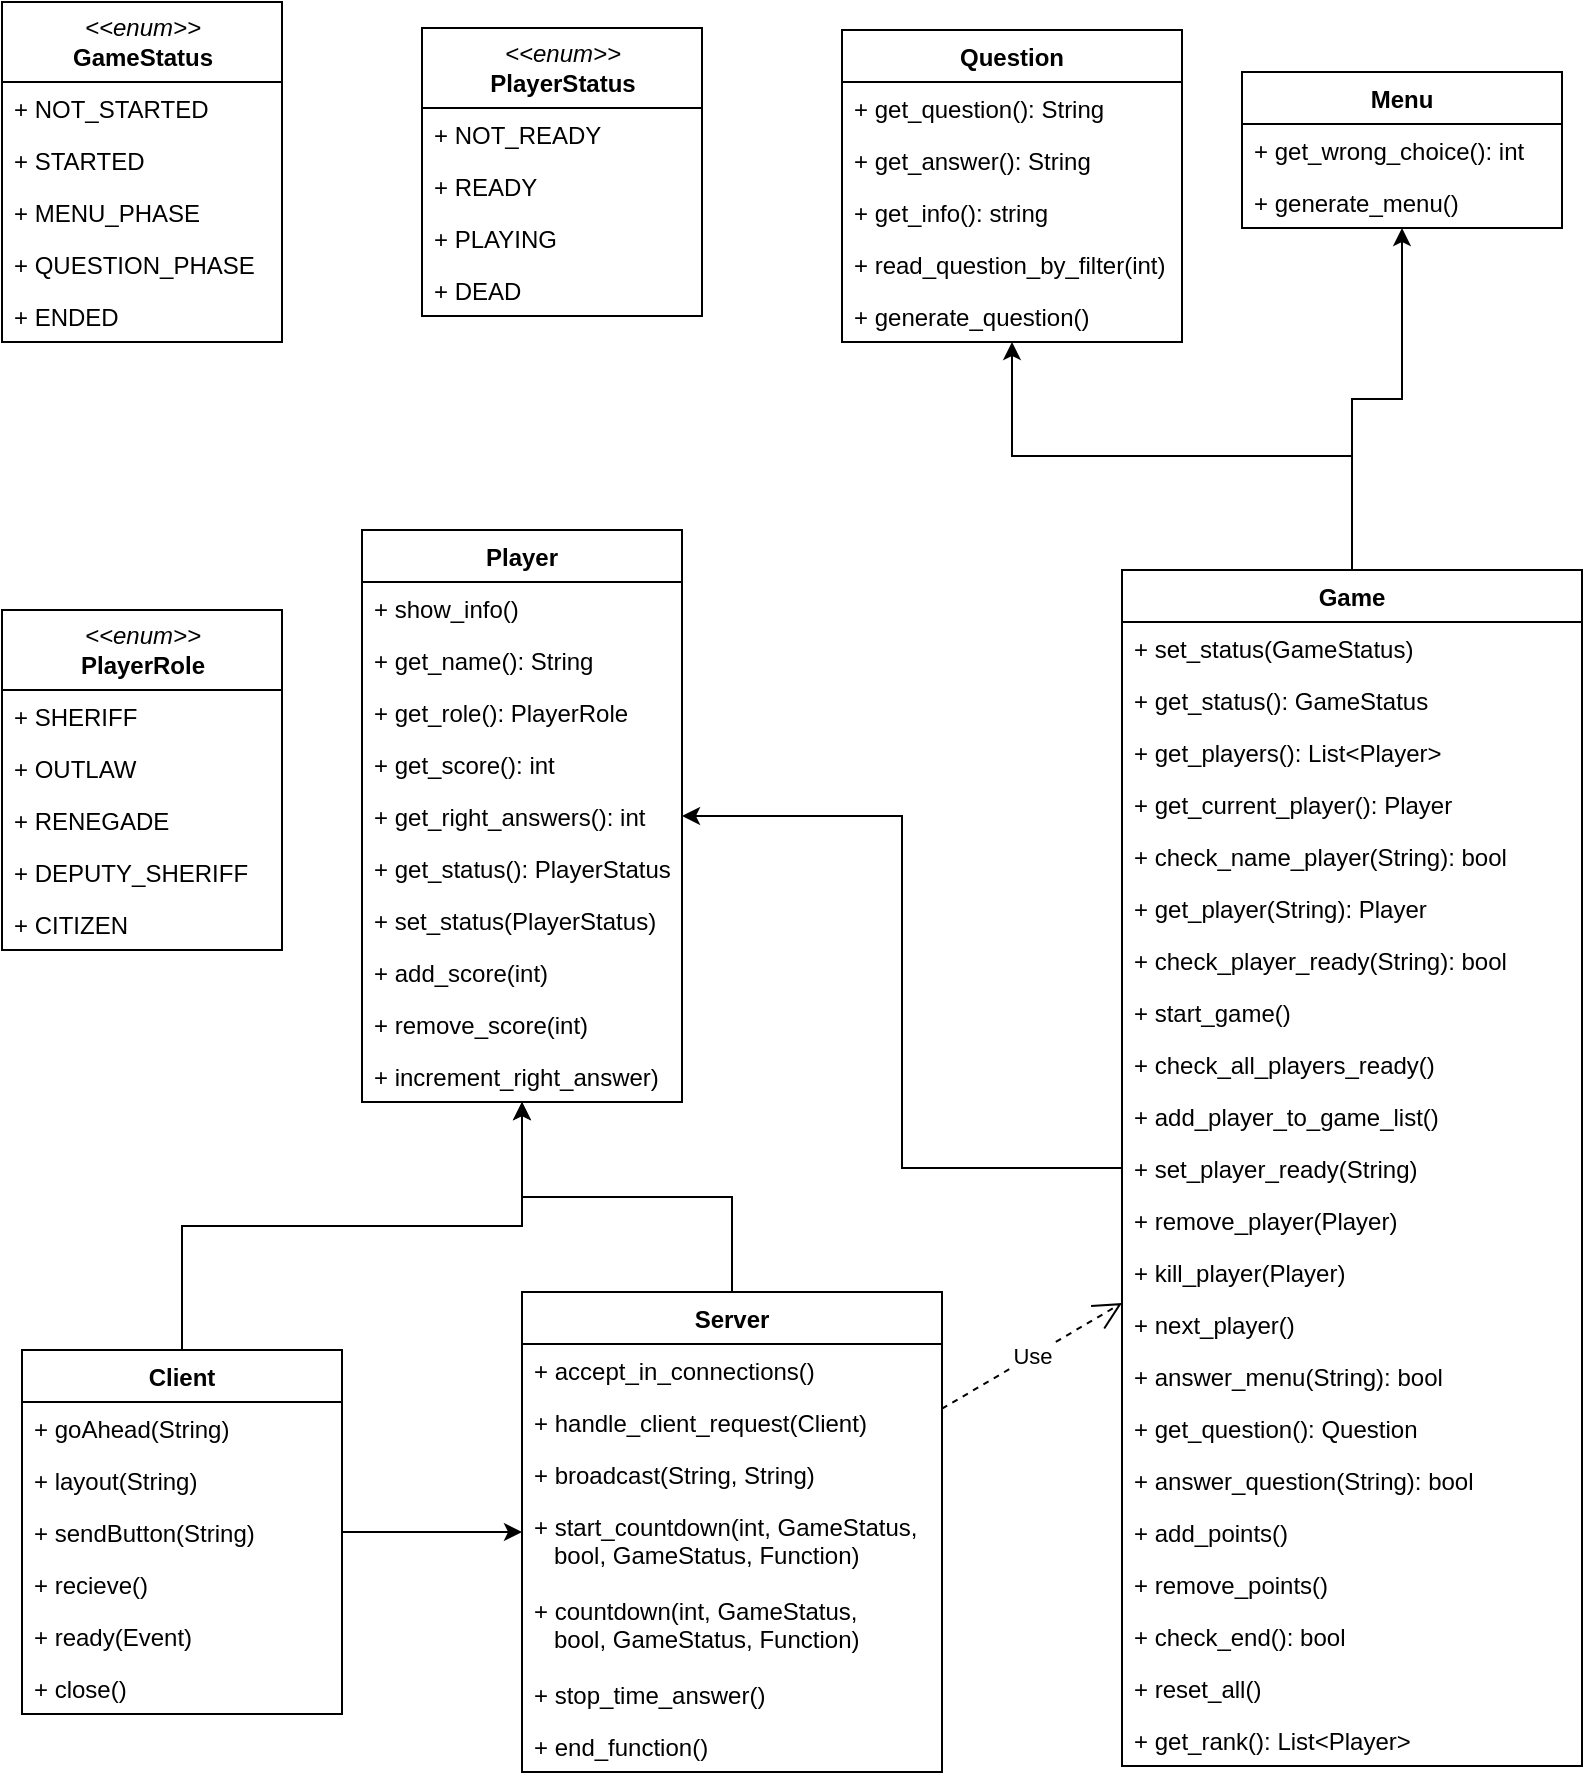 <mxfile version="14.5.1" type="device"><diagram id="mpp4cOaOvR2v5aBzE-wV" name="Page-1"><mxGraphModel dx="1186" dy="968" grid="1" gridSize="10" guides="1" tooltips="1" connect="1" arrows="1" fold="1" page="1" pageScale="1" pageWidth="827" pageHeight="1169" math="0" shadow="0"><root><mxCell id="0"/><mxCell id="1" parent="0"/><mxCell id="2EEdtZuzB5LEVM4904yJ-5" value="Question" style="swimlane;fontStyle=1;align=center;verticalAlign=top;childLayout=stackLayout;horizontal=1;startSize=26;horizontalStack=0;resizeParent=1;resizeParentMax=0;resizeLast=0;collapsible=1;marginBottom=0;" parent="1" vertex="1"><mxGeometry x="440" y="260" width="170" height="156" as="geometry"/></mxCell><mxCell id="2EEdtZuzB5LEVM4904yJ-8" value="+ get_question(): String&#10;&#10;&#10;" style="text;strokeColor=none;fillColor=none;align=left;verticalAlign=top;spacingLeft=4;spacingRight=4;overflow=hidden;rotatable=0;points=[[0,0.5],[1,0.5]];portConstraint=eastwest;" parent="2EEdtZuzB5LEVM4904yJ-5" vertex="1"><mxGeometry y="26" width="170" height="26" as="geometry"/></mxCell><mxCell id="2EEdtZuzB5LEVM4904yJ-33" value="+ get_answer(): String&#10;" style="text;strokeColor=none;fillColor=none;align=left;verticalAlign=top;spacingLeft=4;spacingRight=4;overflow=hidden;rotatable=0;points=[[0,0.5],[1,0.5]];portConstraint=eastwest;" parent="2EEdtZuzB5LEVM4904yJ-5" vertex="1"><mxGeometry y="52" width="170" height="26" as="geometry"/></mxCell><mxCell id="2EEdtZuzB5LEVM4904yJ-35" value="+ get_info(): string&#10;&#10;&#10;" style="text;strokeColor=none;fillColor=none;align=left;verticalAlign=top;spacingLeft=4;spacingRight=4;overflow=hidden;rotatable=0;points=[[0,0.5],[1,0.5]];portConstraint=eastwest;" parent="2EEdtZuzB5LEVM4904yJ-5" vertex="1"><mxGeometry y="78" width="170" height="26" as="geometry"/></mxCell><mxCell id="2EEdtZuzB5LEVM4904yJ-37" value="+ read_question_by_filter(int)&#10;" style="text;strokeColor=none;fillColor=none;align=left;verticalAlign=top;spacingLeft=4;spacingRight=4;overflow=hidden;rotatable=0;points=[[0,0.5],[1,0.5]];portConstraint=eastwest;" parent="2EEdtZuzB5LEVM4904yJ-5" vertex="1"><mxGeometry y="104" width="170" height="26" as="geometry"/></mxCell><mxCell id="2EEdtZuzB5LEVM4904yJ-39" value="+ generate_question() &#10;&#10;&#10;" style="text;strokeColor=none;fillColor=none;align=left;verticalAlign=top;spacingLeft=4;spacingRight=4;overflow=hidden;rotatable=0;points=[[0,0.5],[1,0.5]];portConstraint=eastwest;" parent="2EEdtZuzB5LEVM4904yJ-5" vertex="1"><mxGeometry y="130" width="170" height="26" as="geometry"/></mxCell><mxCell id="2EEdtZuzB5LEVM4904yJ-9" value="&lt;i&gt;&amp;lt;&amp;lt;enum&amp;gt;&amp;gt;&lt;/i&gt;&lt;br&gt;&lt;b&gt;GameStatus&lt;/b&gt;" style="swimlane;fontStyle=0;childLayout=stackLayout;horizontal=1;startSize=40;fillColor=none;horizontalStack=0;resizeParent=1;resizeParentMax=0;resizeLast=0;collapsible=1;marginBottom=0;html=1;" parent="1" vertex="1"><mxGeometry x="20" y="246" width="140" height="170" as="geometry"/></mxCell><mxCell id="2EEdtZuzB5LEVM4904yJ-10" value="+ NOT_STARTED" style="text;strokeColor=none;fillColor=none;align=left;verticalAlign=top;spacingLeft=4;spacingRight=4;overflow=hidden;rotatable=0;points=[[0,0.5],[1,0.5]];portConstraint=eastwest;" parent="2EEdtZuzB5LEVM4904yJ-9" vertex="1"><mxGeometry y="40" width="140" height="26" as="geometry"/></mxCell><mxCell id="2EEdtZuzB5LEVM4904yJ-48" value="+ STARTED" style="text;strokeColor=none;fillColor=none;align=left;verticalAlign=top;spacingLeft=4;spacingRight=4;overflow=hidden;rotatable=0;points=[[0,0.5],[1,0.5]];portConstraint=eastwest;" parent="2EEdtZuzB5LEVM4904yJ-9" vertex="1"><mxGeometry y="66" width="140" height="26" as="geometry"/></mxCell><mxCell id="2EEdtZuzB5LEVM4904yJ-11" value="+ MENU_PHASE" style="text;strokeColor=none;fillColor=none;align=left;verticalAlign=top;spacingLeft=4;spacingRight=4;overflow=hidden;rotatable=0;points=[[0,0.5],[1,0.5]];portConstraint=eastwest;" parent="2EEdtZuzB5LEVM4904yJ-9" vertex="1"><mxGeometry y="92" width="140" height="26" as="geometry"/></mxCell><mxCell id="2EEdtZuzB5LEVM4904yJ-49" value="+ QUESTION_PHASE" style="text;strokeColor=none;fillColor=none;align=left;verticalAlign=top;spacingLeft=4;spacingRight=4;overflow=hidden;rotatable=0;points=[[0,0.5],[1,0.5]];portConstraint=eastwest;" parent="2EEdtZuzB5LEVM4904yJ-9" vertex="1"><mxGeometry y="118" width="140" height="26" as="geometry"/></mxCell><mxCell id="2EEdtZuzB5LEVM4904yJ-50" value="+ ENDED" style="text;strokeColor=none;fillColor=none;align=left;verticalAlign=top;spacingLeft=4;spacingRight=4;overflow=hidden;rotatable=0;points=[[0,0.5],[1,0.5]];portConstraint=eastwest;" parent="2EEdtZuzB5LEVM4904yJ-9" vertex="1"><mxGeometry y="144" width="140" height="26" as="geometry"/></mxCell><mxCell id="2EEdtZuzB5LEVM4904yJ-13" value="Player&#10;" style="swimlane;fontStyle=1;align=center;verticalAlign=top;childLayout=stackLayout;horizontal=1;startSize=26;horizontalStack=0;resizeParent=1;resizeParentMax=0;resizeLast=0;collapsible=1;marginBottom=0;" parent="1" vertex="1"><mxGeometry x="200" y="510" width="160" height="286" as="geometry"/></mxCell><mxCell id="z704-n0YtvWanK7e3RWw-23" value="+ show_info()" style="text;strokeColor=none;fillColor=none;align=left;verticalAlign=top;spacingLeft=4;spacingRight=4;overflow=hidden;rotatable=0;points=[[0,0.5],[1,0.5]];portConstraint=eastwest;" vertex="1" parent="2EEdtZuzB5LEVM4904yJ-13"><mxGeometry y="26" width="160" height="26" as="geometry"/></mxCell><mxCell id="2EEdtZuzB5LEVM4904yJ-16" value="+ get_name(): String" style="text;strokeColor=none;fillColor=none;align=left;verticalAlign=top;spacingLeft=4;spacingRight=4;overflow=hidden;rotatable=0;points=[[0,0.5],[1,0.5]];portConstraint=eastwest;" parent="2EEdtZuzB5LEVM4904yJ-13" vertex="1"><mxGeometry y="52" width="160" height="26" as="geometry"/></mxCell><mxCell id="2EEdtZuzB5LEVM4904yJ-40" value="+ get_role(): PlayerRole" style="text;strokeColor=none;fillColor=none;align=left;verticalAlign=top;spacingLeft=4;spacingRight=4;overflow=hidden;rotatable=0;points=[[0,0.5],[1,0.5]];portConstraint=eastwest;" parent="2EEdtZuzB5LEVM4904yJ-13" vertex="1"><mxGeometry y="78" width="160" height="26" as="geometry"/></mxCell><mxCell id="2EEdtZuzB5LEVM4904yJ-41" value="+ get_score(): int" style="text;strokeColor=none;fillColor=none;align=left;verticalAlign=top;spacingLeft=4;spacingRight=4;overflow=hidden;rotatable=0;points=[[0,0.5],[1,0.5]];portConstraint=eastwest;" parent="2EEdtZuzB5LEVM4904yJ-13" vertex="1"><mxGeometry y="104" width="160" height="26" as="geometry"/></mxCell><mxCell id="2EEdtZuzB5LEVM4904yJ-42" value="+ get_right_answers(): int" style="text;strokeColor=none;fillColor=none;align=left;verticalAlign=top;spacingLeft=4;spacingRight=4;overflow=hidden;rotatable=0;points=[[0,0.5],[1,0.5]];portConstraint=eastwest;" parent="2EEdtZuzB5LEVM4904yJ-13" vertex="1"><mxGeometry y="130" width="160" height="26" as="geometry"/></mxCell><mxCell id="2EEdtZuzB5LEVM4904yJ-44" value="+ get_status(): PlayerStatus" style="text;strokeColor=none;fillColor=none;align=left;verticalAlign=top;spacingLeft=4;spacingRight=4;overflow=hidden;rotatable=0;points=[[0,0.5],[1,0.5]];portConstraint=eastwest;" parent="2EEdtZuzB5LEVM4904yJ-13" vertex="1"><mxGeometry y="156" width="160" height="26" as="geometry"/></mxCell><mxCell id="2EEdtZuzB5LEVM4904yJ-45" value="+ set_status(PlayerStatus)" style="text;strokeColor=none;fillColor=none;align=left;verticalAlign=top;spacingLeft=4;spacingRight=4;overflow=hidden;rotatable=0;points=[[0,0.5],[1,0.5]];portConstraint=eastwest;" parent="2EEdtZuzB5LEVM4904yJ-13" vertex="1"><mxGeometry y="182" width="160" height="26" as="geometry"/></mxCell><mxCell id="2EEdtZuzB5LEVM4904yJ-43" value="+ add_score(int)" style="text;strokeColor=none;fillColor=none;align=left;verticalAlign=top;spacingLeft=4;spacingRight=4;overflow=hidden;rotatable=0;points=[[0,0.5],[1,0.5]];portConstraint=eastwest;" parent="2EEdtZuzB5LEVM4904yJ-13" vertex="1"><mxGeometry y="208" width="160" height="26" as="geometry"/></mxCell><mxCell id="z704-n0YtvWanK7e3RWw-32" value="+ remove_score(int)" style="text;strokeColor=none;fillColor=none;align=left;verticalAlign=top;spacingLeft=4;spacingRight=4;overflow=hidden;rotatable=0;points=[[0,0.5],[1,0.5]];portConstraint=eastwest;" vertex="1" parent="2EEdtZuzB5LEVM4904yJ-13"><mxGeometry y="234" width="160" height="26" as="geometry"/></mxCell><mxCell id="2EEdtZuzB5LEVM4904yJ-46" value="+ increment_right_answer)" style="text;strokeColor=none;fillColor=none;align=left;verticalAlign=top;spacingLeft=4;spacingRight=4;overflow=hidden;rotatable=0;points=[[0,0.5],[1,0.5]];portConstraint=eastwest;" parent="2EEdtZuzB5LEVM4904yJ-13" vertex="1"><mxGeometry y="260" width="160" height="26" as="geometry"/></mxCell><mxCell id="2EEdtZuzB5LEVM4904yJ-17" value="&lt;i&gt;&amp;lt;&amp;lt;enum&amp;gt;&amp;gt;&lt;/i&gt;&lt;br&gt;&lt;b&gt;PlayerStatus&lt;/b&gt;" style="swimlane;fontStyle=0;childLayout=stackLayout;horizontal=1;startSize=40;fillColor=none;horizontalStack=0;resizeParent=1;resizeParentMax=0;resizeLast=0;collapsible=1;marginBottom=0;html=1;" parent="1" vertex="1"><mxGeometry x="230" y="259" width="140" height="144" as="geometry"/></mxCell><mxCell id="2EEdtZuzB5LEVM4904yJ-18" value="+ NOT_READY" style="text;strokeColor=none;fillColor=none;align=left;verticalAlign=top;spacingLeft=4;spacingRight=4;overflow=hidden;rotatable=0;points=[[0,0.5],[1,0.5]];portConstraint=eastwest;" parent="2EEdtZuzB5LEVM4904yJ-17" vertex="1"><mxGeometry y="40" width="140" height="26" as="geometry"/></mxCell><mxCell id="2EEdtZuzB5LEVM4904yJ-19" value="+ READY" style="text;strokeColor=none;fillColor=none;align=left;verticalAlign=top;spacingLeft=4;spacingRight=4;overflow=hidden;rotatable=0;points=[[0,0.5],[1,0.5]];portConstraint=eastwest;" parent="2EEdtZuzB5LEVM4904yJ-17" vertex="1"><mxGeometry y="66" width="140" height="26" as="geometry"/></mxCell><mxCell id="z704-n0YtvWanK7e3RWw-30" value="+ PLAYING" style="text;strokeColor=none;fillColor=none;align=left;verticalAlign=top;spacingLeft=4;spacingRight=4;overflow=hidden;rotatable=0;points=[[0,0.5],[1,0.5]];portConstraint=eastwest;" vertex="1" parent="2EEdtZuzB5LEVM4904yJ-17"><mxGeometry y="92" width="140" height="26" as="geometry"/></mxCell><mxCell id="z704-n0YtvWanK7e3RWw-31" value="+ DEAD" style="text;strokeColor=none;fillColor=none;align=left;verticalAlign=top;spacingLeft=4;spacingRight=4;overflow=hidden;rotatable=0;points=[[0,0.5],[1,0.5]];portConstraint=eastwest;" vertex="1" parent="2EEdtZuzB5LEVM4904yJ-17"><mxGeometry y="118" width="140" height="26" as="geometry"/></mxCell><mxCell id="z704-n0YtvWanK7e3RWw-37" style="edgeStyle=orthogonalEdgeStyle;rounded=0;orthogonalLoop=1;jettySize=auto;html=1;" edge="1" parent="1" source="2EEdtZuzB5LEVM4904yJ-21" target="2EEdtZuzB5LEVM4904yJ-13"><mxGeometry relative="1" as="geometry"/></mxCell><mxCell id="2EEdtZuzB5LEVM4904yJ-21" value="Server" style="swimlane;fontStyle=1;align=center;verticalAlign=top;childLayout=stackLayout;horizontal=1;startSize=26;horizontalStack=0;resizeParent=1;resizeParentMax=0;resizeLast=0;collapsible=1;marginBottom=0;" parent="1" vertex="1"><mxGeometry x="280" y="891" width="210" height="240" as="geometry"/></mxCell><mxCell id="2EEdtZuzB5LEVM4904yJ-24" value="+ accept_in_connections()" style="text;strokeColor=none;fillColor=none;align=left;verticalAlign=top;spacingLeft=4;spacingRight=4;overflow=hidden;rotatable=0;points=[[0,0.5],[1,0.5]];portConstraint=eastwest;" parent="2EEdtZuzB5LEVM4904yJ-21" vertex="1"><mxGeometry y="26" width="210" height="26" as="geometry"/></mxCell><mxCell id="2EEdtZuzB5LEVM4904yJ-52" value="+ handle_client_request(Client)" style="text;strokeColor=none;fillColor=none;align=left;verticalAlign=top;spacingLeft=4;spacingRight=4;overflow=hidden;rotatable=0;points=[[0,0.5],[1,0.5]];portConstraint=eastwest;" parent="2EEdtZuzB5LEVM4904yJ-21" vertex="1"><mxGeometry y="52" width="210" height="26" as="geometry"/></mxCell><mxCell id="z704-n0YtvWanK7e3RWw-7" value="+ broadcast(String, String)" style="text;strokeColor=none;fillColor=none;align=left;verticalAlign=top;spacingLeft=4;spacingRight=4;overflow=hidden;rotatable=0;points=[[0,0.5],[1,0.5]];portConstraint=eastwest;" vertex="1" parent="2EEdtZuzB5LEVM4904yJ-21"><mxGeometry y="78" width="210" height="26" as="geometry"/></mxCell><mxCell id="2EEdtZuzB5LEVM4904yJ-53" value="+ start_countdown(int, GameStatus, &#10;   bool, GameStatus, Function)" style="text;strokeColor=none;fillColor=none;align=left;verticalAlign=top;spacingLeft=4;spacingRight=4;overflow=hidden;rotatable=0;points=[[0,0.5],[1,0.5]];portConstraint=eastwest;" parent="2EEdtZuzB5LEVM4904yJ-21" vertex="1"><mxGeometry y="104" width="210" height="42" as="geometry"/></mxCell><mxCell id="z704-n0YtvWanK7e3RWw-8" value="+ countdown(int, GameStatus, &#10;   bool, GameStatus, Function)" style="text;strokeColor=none;fillColor=none;align=left;verticalAlign=top;spacingLeft=4;spacingRight=4;overflow=hidden;rotatable=0;points=[[0,0.5],[1,0.5]];portConstraint=eastwest;" vertex="1" parent="2EEdtZuzB5LEVM4904yJ-21"><mxGeometry y="146" width="210" height="42" as="geometry"/></mxCell><mxCell id="z704-n0YtvWanK7e3RWw-5" value="+ stop_time_answer()" style="text;strokeColor=none;fillColor=none;align=left;verticalAlign=top;spacingLeft=4;spacingRight=4;overflow=hidden;rotatable=0;points=[[0,0.5],[1,0.5]];portConstraint=eastwest;" vertex="1" parent="2EEdtZuzB5LEVM4904yJ-21"><mxGeometry y="188" width="210" height="26" as="geometry"/></mxCell><mxCell id="z704-n0YtvWanK7e3RWw-6" value="+ end_function()" style="text;strokeColor=none;fillColor=none;align=left;verticalAlign=top;spacingLeft=4;spacingRight=4;overflow=hidden;rotatable=0;points=[[0,0.5],[1,0.5]];portConstraint=eastwest;" vertex="1" parent="2EEdtZuzB5LEVM4904yJ-21"><mxGeometry y="214" width="210" height="26" as="geometry"/></mxCell><mxCell id="z704-n0YtvWanK7e3RWw-36" style="edgeStyle=orthogonalEdgeStyle;rounded=0;orthogonalLoop=1;jettySize=auto;html=1;exitX=0.5;exitY=0;exitDx=0;exitDy=0;" edge="1" parent="1" source="2EEdtZuzB5LEVM4904yJ-25" target="2EEdtZuzB5LEVM4904yJ-13"><mxGeometry relative="1" as="geometry"/></mxCell><mxCell id="2EEdtZuzB5LEVM4904yJ-25" value="Client" style="swimlane;fontStyle=1;align=center;verticalAlign=top;childLayout=stackLayout;horizontal=1;startSize=26;horizontalStack=0;resizeParent=1;resizeParentMax=0;resizeLast=0;collapsible=1;marginBottom=0;" parent="1" vertex="1"><mxGeometry x="30" y="920" width="160" height="182" as="geometry"/></mxCell><mxCell id="2EEdtZuzB5LEVM4904yJ-28" value="+ goAhead(String)" style="text;strokeColor=none;fillColor=none;align=left;verticalAlign=top;spacingLeft=4;spacingRight=4;overflow=hidden;rotatable=0;points=[[0,0.5],[1,0.5]];portConstraint=eastwest;" parent="2EEdtZuzB5LEVM4904yJ-25" vertex="1"><mxGeometry y="26" width="160" height="26" as="geometry"/></mxCell><mxCell id="2EEdtZuzB5LEVM4904yJ-56" value="+ layout(String)" style="text;strokeColor=none;fillColor=none;align=left;verticalAlign=top;spacingLeft=4;spacingRight=4;overflow=hidden;rotatable=0;points=[[0,0.5],[1,0.5]];portConstraint=eastwest;" parent="2EEdtZuzB5LEVM4904yJ-25" vertex="1"><mxGeometry y="52" width="160" height="26" as="geometry"/></mxCell><mxCell id="2EEdtZuzB5LEVM4904yJ-54" value="+ sendButton(String)" style="text;strokeColor=none;fillColor=none;align=left;verticalAlign=top;spacingLeft=4;spacingRight=4;overflow=hidden;rotatable=0;points=[[0,0.5],[1,0.5]];portConstraint=eastwest;" parent="2EEdtZuzB5LEVM4904yJ-25" vertex="1"><mxGeometry y="78" width="160" height="26" as="geometry"/></mxCell><mxCell id="2EEdtZuzB5LEVM4904yJ-55" value="+ recieve()" style="text;strokeColor=none;fillColor=none;align=left;verticalAlign=top;spacingLeft=4;spacingRight=4;overflow=hidden;rotatable=0;points=[[0,0.5],[1,0.5]];portConstraint=eastwest;" parent="2EEdtZuzB5LEVM4904yJ-25" vertex="1"><mxGeometry y="104" width="160" height="26" as="geometry"/></mxCell><mxCell id="z704-n0YtvWanK7e3RWw-1" value="+ ready(Event)" style="text;strokeColor=none;fillColor=none;align=left;verticalAlign=top;spacingLeft=4;spacingRight=4;overflow=hidden;rotatable=0;points=[[0,0.5],[1,0.5]];portConstraint=eastwest;" vertex="1" parent="2EEdtZuzB5LEVM4904yJ-25"><mxGeometry y="130" width="160" height="26" as="geometry"/></mxCell><mxCell id="z704-n0YtvWanK7e3RWw-2" value="+ close()" style="text;strokeColor=none;fillColor=none;align=left;verticalAlign=top;spacingLeft=4;spacingRight=4;overflow=hidden;rotatable=0;points=[[0,0.5],[1,0.5]];portConstraint=eastwest;" vertex="1" parent="2EEdtZuzB5LEVM4904yJ-25"><mxGeometry y="156" width="160" height="26" as="geometry"/></mxCell><mxCell id="2EEdtZuzB5LEVM4904yJ-29" value="Menu" style="swimlane;fontStyle=1;align=center;verticalAlign=top;childLayout=stackLayout;horizontal=1;startSize=26;horizontalStack=0;resizeParent=1;resizeParentMax=0;resizeLast=0;collapsible=1;marginBottom=0;" parent="1" vertex="1"><mxGeometry x="640" y="281" width="160" height="78" as="geometry"/></mxCell><mxCell id="2EEdtZuzB5LEVM4904yJ-32" value="+ get_wrong_choice(): int" style="text;strokeColor=none;fillColor=none;align=left;verticalAlign=top;spacingLeft=4;spacingRight=4;overflow=hidden;rotatable=0;points=[[0,0.5],[1,0.5]];portConstraint=eastwest;" parent="2EEdtZuzB5LEVM4904yJ-29" vertex="1"><mxGeometry y="26" width="160" height="26" as="geometry"/></mxCell><mxCell id="2EEdtZuzB5LEVM4904yJ-47" value="+ generate_menu()" style="text;strokeColor=none;fillColor=none;align=left;verticalAlign=top;spacingLeft=4;spacingRight=4;overflow=hidden;rotatable=0;points=[[0,0.5],[1,0.5]];portConstraint=eastwest;" parent="2EEdtZuzB5LEVM4904yJ-29" vertex="1"><mxGeometry y="52" width="160" height="26" as="geometry"/></mxCell><mxCell id="z704-n0YtvWanK7e3RWw-38" style="edgeStyle=orthogonalEdgeStyle;rounded=0;orthogonalLoop=1;jettySize=auto;html=1;" edge="1" parent="1" source="2EEdtZuzB5LEVM4904yJ-65" target="2EEdtZuzB5LEVM4904yJ-13"><mxGeometry relative="1" as="geometry"/></mxCell><mxCell id="z704-n0YtvWanK7e3RWw-39" style="edgeStyle=orthogonalEdgeStyle;rounded=0;orthogonalLoop=1;jettySize=auto;html=1;" edge="1" parent="1" source="2EEdtZuzB5LEVM4904yJ-65" target="2EEdtZuzB5LEVM4904yJ-29"><mxGeometry relative="1" as="geometry"/></mxCell><mxCell id="z704-n0YtvWanK7e3RWw-40" style="edgeStyle=orthogonalEdgeStyle;rounded=0;orthogonalLoop=1;jettySize=auto;html=1;" edge="1" parent="1" source="2EEdtZuzB5LEVM4904yJ-65" target="2EEdtZuzB5LEVM4904yJ-5"><mxGeometry relative="1" as="geometry"/></mxCell><mxCell id="2EEdtZuzB5LEVM4904yJ-65" value="Game" style="swimlane;fontStyle=1;align=center;verticalAlign=top;childLayout=stackLayout;horizontal=1;startSize=26;horizontalStack=0;resizeParent=1;resizeParentMax=0;resizeLast=0;collapsible=1;marginBottom=0;" parent="1" vertex="1"><mxGeometry x="580" y="530" width="230" height="598" as="geometry"/></mxCell><mxCell id="2EEdtZuzB5LEVM4904yJ-68" value="+ set_status(GameStatus)" style="text;strokeColor=none;fillColor=none;align=left;verticalAlign=top;spacingLeft=4;spacingRight=4;overflow=hidden;rotatable=0;points=[[0,0.5],[1,0.5]];portConstraint=eastwest;" parent="2EEdtZuzB5LEVM4904yJ-65" vertex="1"><mxGeometry y="26" width="230" height="26" as="geometry"/></mxCell><mxCell id="2EEdtZuzB5LEVM4904yJ-69" value="+ get_status(): GameStatus" style="text;strokeColor=none;fillColor=none;align=left;verticalAlign=top;spacingLeft=4;spacingRight=4;overflow=hidden;rotatable=0;points=[[0,0.5],[1,0.5]];portConstraint=eastwest;" parent="2EEdtZuzB5LEVM4904yJ-65" vertex="1"><mxGeometry y="52" width="230" height="26" as="geometry"/></mxCell><mxCell id="2EEdtZuzB5LEVM4904yJ-70" value="+ get_players(): List&lt;Player&gt;" style="text;strokeColor=none;fillColor=none;align=left;verticalAlign=top;spacingLeft=4;spacingRight=4;overflow=hidden;rotatable=0;points=[[0,0.5],[1,0.5]];portConstraint=eastwest;" parent="2EEdtZuzB5LEVM4904yJ-65" vertex="1"><mxGeometry y="78" width="230" height="26" as="geometry"/></mxCell><mxCell id="2EEdtZuzB5LEVM4904yJ-71" value="+ get_current_player(): Player" style="text;strokeColor=none;fillColor=none;align=left;verticalAlign=top;spacingLeft=4;spacingRight=4;overflow=hidden;rotatable=0;points=[[0,0.5],[1,0.5]];portConstraint=eastwest;" parent="2EEdtZuzB5LEVM4904yJ-65" vertex="1"><mxGeometry y="104" width="230" height="26" as="geometry"/></mxCell><mxCell id="2EEdtZuzB5LEVM4904yJ-72" value="+ check_name_player(String): bool" style="text;strokeColor=none;fillColor=none;align=left;verticalAlign=top;spacingLeft=4;spacingRight=4;overflow=hidden;rotatable=0;points=[[0,0.5],[1,0.5]];portConstraint=eastwest;" parent="2EEdtZuzB5LEVM4904yJ-65" vertex="1"><mxGeometry y="130" width="230" height="26" as="geometry"/></mxCell><mxCell id="2EEdtZuzB5LEVM4904yJ-73" value="+ get_player(String): Player" style="text;strokeColor=none;fillColor=none;align=left;verticalAlign=top;spacingLeft=4;spacingRight=4;overflow=hidden;rotatable=0;points=[[0,0.5],[1,0.5]];portConstraint=eastwest;" parent="2EEdtZuzB5LEVM4904yJ-65" vertex="1"><mxGeometry y="156" width="230" height="26" as="geometry"/></mxCell><mxCell id="2EEdtZuzB5LEVM4904yJ-74" value="+ check_player_ready(String): bool" style="text;strokeColor=none;fillColor=none;align=left;verticalAlign=top;spacingLeft=4;spacingRight=4;overflow=hidden;rotatable=0;points=[[0,0.5],[1,0.5]];portConstraint=eastwest;" parent="2EEdtZuzB5LEVM4904yJ-65" vertex="1"><mxGeometry y="182" width="230" height="26" as="geometry"/></mxCell><mxCell id="2EEdtZuzB5LEVM4904yJ-75" value="+ start_game()" style="text;strokeColor=none;fillColor=none;align=left;verticalAlign=top;spacingLeft=4;spacingRight=4;overflow=hidden;rotatable=0;points=[[0,0.5],[1,0.5]];portConstraint=eastwest;" parent="2EEdtZuzB5LEVM4904yJ-65" vertex="1"><mxGeometry y="208" width="230" height="26" as="geometry"/></mxCell><mxCell id="2EEdtZuzB5LEVM4904yJ-76" value="+ check_all_players_ready()" style="text;strokeColor=none;fillColor=none;align=left;verticalAlign=top;spacingLeft=4;spacingRight=4;overflow=hidden;rotatable=0;points=[[0,0.5],[1,0.5]];portConstraint=eastwest;" parent="2EEdtZuzB5LEVM4904yJ-65" vertex="1"><mxGeometry y="234" width="230" height="26" as="geometry"/></mxCell><mxCell id="2EEdtZuzB5LEVM4904yJ-89" value="+ add_player_to_game_list()" style="text;strokeColor=none;fillColor=none;align=left;verticalAlign=top;spacingLeft=4;spacingRight=4;overflow=hidden;rotatable=0;points=[[0,0.5],[1,0.5]];portConstraint=eastwest;" parent="2EEdtZuzB5LEVM4904yJ-65" vertex="1"><mxGeometry y="260" width="230" height="26" as="geometry"/></mxCell><mxCell id="z704-n0YtvWanK7e3RWw-9" value="+ set_player_ready(String)" style="text;strokeColor=none;fillColor=none;align=left;verticalAlign=top;spacingLeft=4;spacingRight=4;overflow=hidden;rotatable=0;points=[[0,0.5],[1,0.5]];portConstraint=eastwest;" vertex="1" parent="2EEdtZuzB5LEVM4904yJ-65"><mxGeometry y="286" width="230" height="26" as="geometry"/></mxCell><mxCell id="z704-n0YtvWanK7e3RWw-10" value="+ remove_player(Player)" style="text;strokeColor=none;fillColor=none;align=left;verticalAlign=top;spacingLeft=4;spacingRight=4;overflow=hidden;rotatable=0;points=[[0,0.5],[1,0.5]];portConstraint=eastwest;" vertex="1" parent="2EEdtZuzB5LEVM4904yJ-65"><mxGeometry y="312" width="230" height="26" as="geometry"/></mxCell><mxCell id="z704-n0YtvWanK7e3RWw-11" value="+ kill_player(Player)" style="text;strokeColor=none;fillColor=none;align=left;verticalAlign=top;spacingLeft=4;spacingRight=4;overflow=hidden;rotatable=0;points=[[0,0.5],[1,0.5]];portConstraint=eastwest;" vertex="1" parent="2EEdtZuzB5LEVM4904yJ-65"><mxGeometry y="338" width="230" height="26" as="geometry"/></mxCell><mxCell id="z704-n0YtvWanK7e3RWw-12" value="+ next_player()" style="text;strokeColor=none;fillColor=none;align=left;verticalAlign=top;spacingLeft=4;spacingRight=4;overflow=hidden;rotatable=0;points=[[0,0.5],[1,0.5]];portConstraint=eastwest;" vertex="1" parent="2EEdtZuzB5LEVM4904yJ-65"><mxGeometry y="364" width="230" height="26" as="geometry"/></mxCell><mxCell id="z704-n0YtvWanK7e3RWw-13" value="+ answer_menu(String): bool" style="text;strokeColor=none;fillColor=none;align=left;verticalAlign=top;spacingLeft=4;spacingRight=4;overflow=hidden;rotatable=0;points=[[0,0.5],[1,0.5]];portConstraint=eastwest;" vertex="1" parent="2EEdtZuzB5LEVM4904yJ-65"><mxGeometry y="390" width="230" height="26" as="geometry"/></mxCell><mxCell id="z704-n0YtvWanK7e3RWw-14" value="+ get_question(): Question" style="text;strokeColor=none;fillColor=none;align=left;verticalAlign=top;spacingLeft=4;spacingRight=4;overflow=hidden;rotatable=0;points=[[0,0.5],[1,0.5]];portConstraint=eastwest;" vertex="1" parent="2EEdtZuzB5LEVM4904yJ-65"><mxGeometry y="416" width="230" height="26" as="geometry"/></mxCell><mxCell id="z704-n0YtvWanK7e3RWw-15" value="+ answer_question(String): bool" style="text;strokeColor=none;fillColor=none;align=left;verticalAlign=top;spacingLeft=4;spacingRight=4;overflow=hidden;rotatable=0;points=[[0,0.5],[1,0.5]];portConstraint=eastwest;" vertex="1" parent="2EEdtZuzB5LEVM4904yJ-65"><mxGeometry y="442" width="230" height="26" as="geometry"/></mxCell><mxCell id="z704-n0YtvWanK7e3RWw-16" value="+ add_points()" style="text;strokeColor=none;fillColor=none;align=left;verticalAlign=top;spacingLeft=4;spacingRight=4;overflow=hidden;rotatable=0;points=[[0,0.5],[1,0.5]];portConstraint=eastwest;" vertex="1" parent="2EEdtZuzB5LEVM4904yJ-65"><mxGeometry y="468" width="230" height="26" as="geometry"/></mxCell><mxCell id="z704-n0YtvWanK7e3RWw-17" value="+ remove_points()" style="text;strokeColor=none;fillColor=none;align=left;verticalAlign=top;spacingLeft=4;spacingRight=4;overflow=hidden;rotatable=0;points=[[0,0.5],[1,0.5]];portConstraint=eastwest;" vertex="1" parent="2EEdtZuzB5LEVM4904yJ-65"><mxGeometry y="494" width="230" height="26" as="geometry"/></mxCell><mxCell id="z704-n0YtvWanK7e3RWw-18" value="+ check_end(): bool" style="text;strokeColor=none;fillColor=none;align=left;verticalAlign=top;spacingLeft=4;spacingRight=4;overflow=hidden;rotatable=0;points=[[0,0.5],[1,0.5]];portConstraint=eastwest;" vertex="1" parent="2EEdtZuzB5LEVM4904yJ-65"><mxGeometry y="520" width="230" height="26" as="geometry"/></mxCell><mxCell id="z704-n0YtvWanK7e3RWw-19" value="+ reset_all()" style="text;strokeColor=none;fillColor=none;align=left;verticalAlign=top;spacingLeft=4;spacingRight=4;overflow=hidden;rotatable=0;points=[[0,0.5],[1,0.5]];portConstraint=eastwest;" vertex="1" parent="2EEdtZuzB5LEVM4904yJ-65"><mxGeometry y="546" width="230" height="26" as="geometry"/></mxCell><mxCell id="z704-n0YtvWanK7e3RWw-20" value="+ get_rank(): List&lt;Player&gt;" style="text;strokeColor=none;fillColor=none;align=left;verticalAlign=top;spacingLeft=4;spacingRight=4;overflow=hidden;rotatable=0;points=[[0,0.5],[1,0.5]];portConstraint=eastwest;" vertex="1" parent="2EEdtZuzB5LEVM4904yJ-65"><mxGeometry y="572" width="230" height="26" as="geometry"/></mxCell><mxCell id="z704-n0YtvWanK7e3RWw-22" style="edgeStyle=orthogonalEdgeStyle;rounded=0;orthogonalLoop=1;jettySize=auto;html=1;exitX=1;exitY=0.5;exitDx=0;exitDy=0;" edge="1" parent="1" source="2EEdtZuzB5LEVM4904yJ-54" target="2EEdtZuzB5LEVM4904yJ-21"><mxGeometry relative="1" as="geometry"/></mxCell><mxCell id="z704-n0YtvWanK7e3RWw-24" value="&lt;i&gt;&amp;lt;&amp;lt;enum&amp;gt;&amp;gt;&lt;/i&gt;&lt;br&gt;&lt;b&gt;PlayerRole&lt;/b&gt;" style="swimlane;fontStyle=0;childLayout=stackLayout;horizontal=1;startSize=40;fillColor=none;horizontalStack=0;resizeParent=1;resizeParentMax=0;resizeLast=0;collapsible=1;marginBottom=0;html=1;" vertex="1" parent="1"><mxGeometry x="20" y="550" width="140" height="170" as="geometry"/></mxCell><mxCell id="z704-n0YtvWanK7e3RWw-25" value="+ SHERIFF" style="text;strokeColor=none;fillColor=none;align=left;verticalAlign=top;spacingLeft=4;spacingRight=4;overflow=hidden;rotatable=0;points=[[0,0.5],[1,0.5]];portConstraint=eastwest;" vertex="1" parent="z704-n0YtvWanK7e3RWw-24"><mxGeometry y="40" width="140" height="26" as="geometry"/></mxCell><mxCell id="z704-n0YtvWanK7e3RWw-26" value="+ OUTLAW" style="text;strokeColor=none;fillColor=none;align=left;verticalAlign=top;spacingLeft=4;spacingRight=4;overflow=hidden;rotatable=0;points=[[0,0.5],[1,0.5]];portConstraint=eastwest;" vertex="1" parent="z704-n0YtvWanK7e3RWw-24"><mxGeometry y="66" width="140" height="26" as="geometry"/></mxCell><mxCell id="z704-n0YtvWanK7e3RWw-27" value="+ RENEGADE" style="text;strokeColor=none;fillColor=none;align=left;verticalAlign=top;spacingLeft=4;spacingRight=4;overflow=hidden;rotatable=0;points=[[0,0.5],[1,0.5]];portConstraint=eastwest;" vertex="1" parent="z704-n0YtvWanK7e3RWw-24"><mxGeometry y="92" width="140" height="26" as="geometry"/></mxCell><mxCell id="z704-n0YtvWanK7e3RWw-28" value="+ DEPUTY_SHERIFF" style="text;strokeColor=none;fillColor=none;align=left;verticalAlign=top;spacingLeft=4;spacingRight=4;overflow=hidden;rotatable=0;points=[[0,0.5],[1,0.5]];portConstraint=eastwest;" vertex="1" parent="z704-n0YtvWanK7e3RWw-24"><mxGeometry y="118" width="140" height="26" as="geometry"/></mxCell><mxCell id="z704-n0YtvWanK7e3RWw-29" value="+ CITIZEN" style="text;strokeColor=none;fillColor=none;align=left;verticalAlign=top;spacingLeft=4;spacingRight=4;overflow=hidden;rotatable=0;points=[[0,0.5],[1,0.5]];portConstraint=eastwest;" vertex="1" parent="z704-n0YtvWanK7e3RWw-24"><mxGeometry y="144" width="140" height="26" as="geometry"/></mxCell><mxCell id="z704-n0YtvWanK7e3RWw-35" value="Use" style="endArrow=open;endSize=12;dashed=1;html=1;" edge="1" parent="1" source="2EEdtZuzB5LEVM4904yJ-21" target="2EEdtZuzB5LEVM4904yJ-65"><mxGeometry width="160" relative="1" as="geometry"><mxPoint x="480" y="1010" as="sourcePoint"/><mxPoint x="640" y="1010" as="targetPoint"/></mxGeometry></mxCell></root></mxGraphModel></diagram></mxfile>